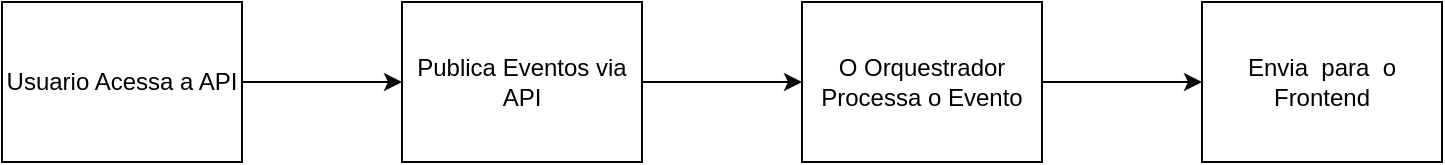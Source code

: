 <mxfile>
    <diagram id="rxI04dXX80B2-S46mr6H" name="Page-1">
        <mxGraphModel dx="1299" dy="607" grid="1" gridSize="10" guides="1" tooltips="1" connect="1" arrows="1" fold="1" page="1" pageScale="1" pageWidth="850" pageHeight="1100" math="0" shadow="0">
            <root>
                <mxCell id="0"/>
                <mxCell id="1" parent="0"/>
                <mxCell id="6" style="edgeStyle=none;html=1;" parent="1" source="2" target="3" edge="1">
                    <mxGeometry relative="1" as="geometry"/>
                </mxCell>
                <mxCell id="2" value="Usuario Acessa a API" style="html=1;whiteSpace=wrap;" parent="1" vertex="1">
                    <mxGeometry x="80" y="200" width="120" height="80" as="geometry"/>
                </mxCell>
                <mxCell id="7" style="edgeStyle=none;html=1;" parent="1" source="3" target="4" edge="1">
                    <mxGeometry relative="1" as="geometry"/>
                </mxCell>
                <mxCell id="3" value="Publica Eventos via API" style="html=1;whiteSpace=wrap;" parent="1" vertex="1">
                    <mxGeometry x="280" y="200" width="120" height="80" as="geometry"/>
                </mxCell>
                <mxCell id="8" style="edgeStyle=none;html=1;entryX=0;entryY=0.5;entryDx=0;entryDy=0;" parent="1" source="4" target="5" edge="1">
                    <mxGeometry relative="1" as="geometry"/>
                </mxCell>
                <mxCell id="4" value="O Orquestrador Processa o Evento" style="html=1;whiteSpace=wrap;" parent="1" vertex="1">
                    <mxGeometry x="480" y="200" width="120" height="80" as="geometry"/>
                </mxCell>
                <mxCell id="5" value="Envia&amp;nbsp; para&amp;nbsp; o Frontend" style="html=1;whiteSpace=wrap;" parent="1" vertex="1">
                    <mxGeometry x="680" y="200" width="120" height="80" as="geometry"/>
                </mxCell>
            </root>
        </mxGraphModel>
    </diagram>
</mxfile>